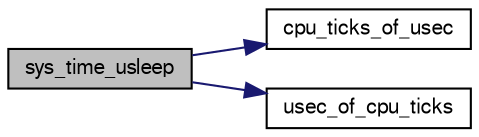 digraph "sys_time_usleep"
{
  edge [fontname="FreeSans",fontsize="10",labelfontname="FreeSans",labelfontsize="10"];
  node [fontname="FreeSans",fontsize="10",shape=record];
  rankdir="LR";
  Node1 [label="sys_time_usleep",height=0.2,width=0.4,color="black", fillcolor="grey75", style="filled", fontcolor="black"];
  Node1 -> Node2 [color="midnightblue",fontsize="10",style="solid",fontname="FreeSans"];
  Node2 [label="cpu_ticks_of_usec",height=0.2,width=0.4,color="black", fillcolor="white", style="filled",URL="$sys__time_8h.html#a8ef407ab9dc5065c7e7768da22bd2ab7"];
  Node1 -> Node3 [color="midnightblue",fontsize="10",style="solid",fontname="FreeSans"];
  Node3 [label="usec_of_cpu_ticks",height=0.2,width=0.4,color="black", fillcolor="white", style="filled",URL="$sys__time_8h.html#accfe48ce3dfcbde6a29cff779366abb6"];
}

